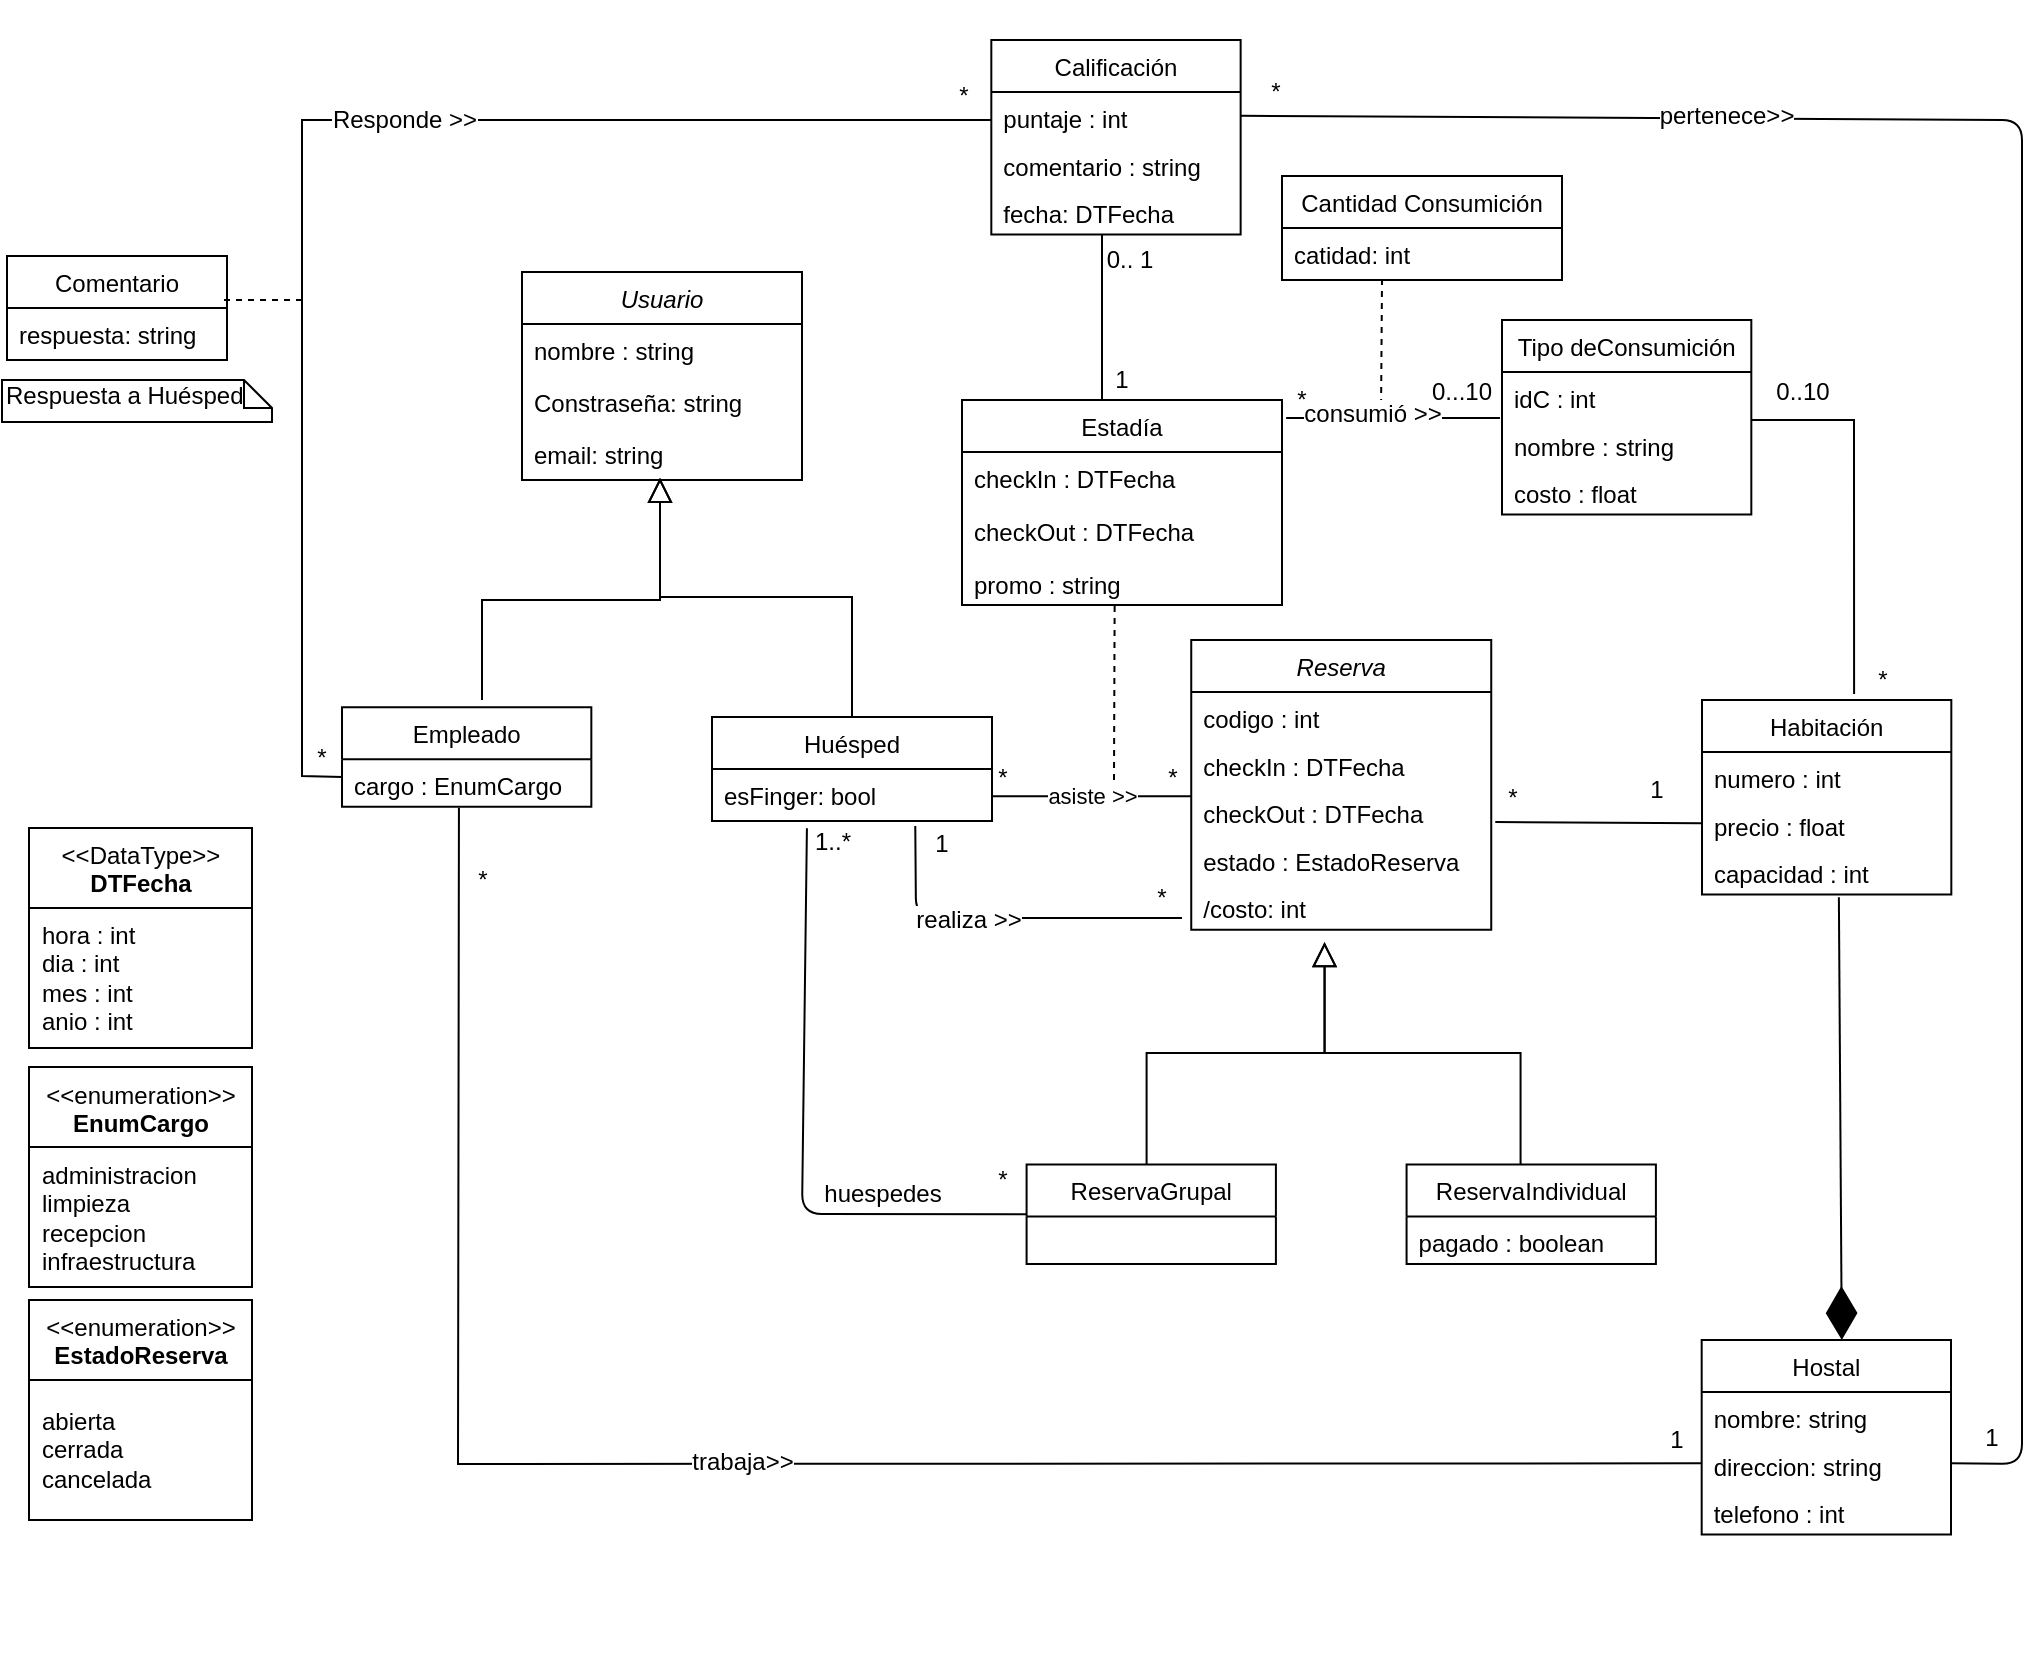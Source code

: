 <mxfile version="17.4.1" type="device"><diagram id="C5RBs43oDa-KdzZeNtuy" name="Page-1"><mxGraphModel dx="996" dy="620" grid="1" gridSize="10" guides="1" tooltips="1" connect="1" arrows="1" fold="1" page="1" pageScale="1" pageWidth="1169" pageHeight="827" math="0" shadow="0"><root><mxCell id="WIyWlLk6GJQsqaUBKTNV-0"/><mxCell id="WIyWlLk6GJQsqaUBKTNV-1" parent="WIyWlLk6GJQsqaUBKTNV-0"/><mxCell id="Nn-SyD0CrXazbcvT0Xz1-52" value="" style="group" parent="WIyWlLk6GJQsqaUBKTNV-1" connectable="0" vertex="1"><mxGeometry x="89" width="817" height="830" as="geometry"/></mxCell><mxCell id="zkfFHV4jXpPFQw0GAbJ--12" value="" style="endArrow=block;endSize=10;endFill=0;shadow=0;strokeWidth=1;rounded=0;edgeStyle=elbowEdgeStyle;elbow=vertical;" parent="Nn-SyD0CrXazbcvT0Xz1-52" edge="1"><mxGeometry width="160" relative="1" as="geometry"><mxPoint x="523.293" y="582.212" as="sourcePoint"/><mxPoint x="612.29" y="471.06" as="targetPoint"/></mxGeometry></mxCell><mxCell id="zkfFHV4jXpPFQw0GAbJ--16" value="" style="endArrow=block;endSize=10;endFill=0;shadow=0;strokeWidth=1;rounded=0;edgeStyle=elbowEdgeStyle;elbow=vertical;" parent="Nn-SyD0CrXazbcvT0Xz1-52" edge="1"><mxGeometry width="160" relative="1" as="geometry"><mxPoint x="710.28" y="582.212" as="sourcePoint"/><mxPoint x="612.29" y="471.06" as="targetPoint"/></mxGeometry></mxCell><mxCell id="Nn-SyD0CrXazbcvT0Xz1-12" value="ReservaIndividual" style="swimlane;fontStyle=0;childLayout=stackLayout;horizontal=1;startSize=26;fillColor=none;horizontalStack=0;resizeParent=1;resizeParentMax=0;resizeLast=0;collapsible=1;marginBottom=0;" parent="Nn-SyD0CrXazbcvT0Xz1-52" vertex="1"><mxGeometry x="653.291" y="582.212" width="124.658" height="49.767" as="geometry"/></mxCell><mxCell id="Nn-SyD0CrXazbcvT0Xz1-13" value="pagado : boolean" style="text;strokeColor=none;fillColor=none;align=left;verticalAlign=top;spacingLeft=4;spacingRight=4;overflow=hidden;rotatable=0;points=[[0,0.5],[1,0.5]];portConstraint=eastwest;" parent="Nn-SyD0CrXazbcvT0Xz1-12" vertex="1"><mxGeometry y="26" width="124.658" height="23.767" as="geometry"/></mxCell><mxCell id="Nn-SyD0CrXazbcvT0Xz1-20" value="Calificación" style="swimlane;fontStyle=0;childLayout=stackLayout;horizontal=1;startSize=26;fillColor=none;horizontalStack=0;resizeParent=1;resizeParentMax=0;resizeLast=0;collapsible=1;marginBottom=0;" parent="Nn-SyD0CrXazbcvT0Xz1-52" vertex="1"><mxGeometry x="445.66" y="20" width="124.658" height="97.3" as="geometry"/></mxCell><mxCell id="Nn-SyD0CrXazbcvT0Xz1-21" value="puntaje : int" style="text;strokeColor=none;fillColor=none;align=left;verticalAlign=top;spacingLeft=4;spacingRight=4;overflow=hidden;rotatable=0;points=[[0,0.5],[1,0.5]];portConstraint=eastwest;" parent="Nn-SyD0CrXazbcvT0Xz1-20" vertex="1"><mxGeometry y="26" width="124.658" height="23.767" as="geometry"/></mxCell><mxCell id="Nn-SyD0CrXazbcvT0Xz1-22" value="comentario : string" style="text;strokeColor=none;fillColor=none;align=left;verticalAlign=top;spacingLeft=4;spacingRight=4;overflow=hidden;rotatable=0;points=[[0,0.5],[1,0.5]];portConstraint=eastwest;" parent="Nn-SyD0CrXazbcvT0Xz1-20" vertex="1"><mxGeometry y="49.767" width="124.658" height="23.767" as="geometry"/></mxCell><mxCell id="aAa22ION_oIDyQUCQfgW-0" value="fecha: DTFecha " style="text;strokeColor=none;fillColor=none;align=left;verticalAlign=top;spacingLeft=4;spacingRight=4;overflow=hidden;rotatable=0;points=[[0,0.5],[1,0.5]];portConstraint=eastwest;" parent="Nn-SyD0CrXazbcvT0Xz1-20" vertex="1"><mxGeometry y="73.533" width="124.658" height="23.767" as="geometry"/></mxCell><mxCell id="Nn-SyD0CrXazbcvT0Xz1-28" value="ReservaGrupal" style="swimlane;fontStyle=0;childLayout=stackLayout;horizontal=1;startSize=26;fillColor=none;horizontalStack=0;resizeParent=1;resizeParentMax=0;resizeLast=0;collapsible=1;marginBottom=0;" parent="Nn-SyD0CrXazbcvT0Xz1-52" vertex="1"><mxGeometry x="463.295" y="582.212" width="124.658" height="49.767" as="geometry"/></mxCell><mxCell id="Nn-SyD0CrXazbcvT0Xz1-32" value="Reserva" style="swimlane;fontStyle=2;childLayout=stackLayout;horizontal=1;startSize=26;fillColor=none;horizontalStack=0;resizeParent=1;resizeParentMax=0;resizeLast=0;collapsible=1;marginBottom=0;" parent="Nn-SyD0CrXazbcvT0Xz1-52" vertex="1"><mxGeometry x="545.62" y="320" width="150" height="144.833" as="geometry"/></mxCell><mxCell id="Nn-SyD0CrXazbcvT0Xz1-33" value="codigo : int" style="text;strokeColor=none;fillColor=none;align=left;verticalAlign=top;spacingLeft=4;spacingRight=4;overflow=hidden;rotatable=0;points=[[0,0.5],[1,0.5]];portConstraint=eastwest;" parent="Nn-SyD0CrXazbcvT0Xz1-32" vertex="1"><mxGeometry y="26" width="150" height="23.767" as="geometry"/></mxCell><mxCell id="Nn-SyD0CrXazbcvT0Xz1-34" value="checkIn : DTFecha" style="text;strokeColor=none;fillColor=none;align=left;verticalAlign=top;spacingLeft=4;spacingRight=4;overflow=hidden;rotatable=0;points=[[0,0.5],[1,0.5]];portConstraint=eastwest;" parent="Nn-SyD0CrXazbcvT0Xz1-32" vertex="1"><mxGeometry y="49.767" width="150" height="23.767" as="geometry"/></mxCell><mxCell id="Nn-SyD0CrXazbcvT0Xz1-35" value="checkOut : DTFecha" style="text;strokeColor=none;fillColor=none;align=left;verticalAlign=top;spacingLeft=4;spacingRight=4;overflow=hidden;rotatable=0;points=[[0,0.5],[1,0.5]];portConstraint=eastwest;" parent="Nn-SyD0CrXazbcvT0Xz1-32" vertex="1"><mxGeometry y="73.533" width="150" height="23.767" as="geometry"/></mxCell><mxCell id="J6KuxhPzxnFBSm7LSDAW-46" value="estado : EstadoReserva" style="text;strokeColor=none;fillColor=none;align=left;verticalAlign=top;spacingLeft=4;spacingRight=4;overflow=hidden;rotatable=0;points=[[0,0.5],[1,0.5]];portConstraint=eastwest;" parent="Nn-SyD0CrXazbcvT0Xz1-32" vertex="1"><mxGeometry y="97.3" width="150" height="23.767" as="geometry"/></mxCell><mxCell id="KZiKsACwHxBcJH9EVmKM-0" value="/costo: int" style="text;strokeColor=none;fillColor=none;align=left;verticalAlign=top;spacingLeft=4;spacingRight=4;overflow=hidden;rotatable=0;points=[[0,0.5],[1,0.5]];portConstraint=eastwest;" vertex="1" parent="Nn-SyD0CrXazbcvT0Xz1-32"><mxGeometry y="121.066" width="150" height="23.767" as="geometry"/></mxCell><mxCell id="7bMj9mYVCJ9C04cOvPfL-2" value="asiste &amp;gt;&amp;gt;" style="endArrow=none;endFill=0;endSize=12;html=1;rounded=0;" parent="Nn-SyD0CrXazbcvT0Xz1-52" edge="1"><mxGeometry width="160" relative="1" as="geometry"><mxPoint x="546" y="398.09" as="sourcePoint"/><mxPoint x="446" y="398.09" as="targetPoint"/></mxGeometry></mxCell><mxCell id="Nn-SyD0CrXazbcvT0Xz1-16" value="Estadía" style="swimlane;fontStyle=0;childLayout=stackLayout;horizontal=1;startSize=26;fillColor=none;horizontalStack=0;resizeParent=1;resizeParentMax=0;resizeLast=0;collapsible=1;marginBottom=0;" parent="Nn-SyD0CrXazbcvT0Xz1-52" vertex="1"><mxGeometry x="431" y="200" width="160" height="102.46" as="geometry"/></mxCell><mxCell id="J6KuxhPzxnFBSm7LSDAW-23" value="checkIn : DTFecha&#10;" style="text;strokeColor=none;fillColor=none;align=left;verticalAlign=top;spacingLeft=4;spacingRight=4;overflow=hidden;rotatable=0;points=[[0,0.5],[1,0.5]];portConstraint=eastwest;" parent="Nn-SyD0CrXazbcvT0Xz1-16" vertex="1"><mxGeometry y="26" width="160" height="26.46" as="geometry"/></mxCell><mxCell id="J6KuxhPzxnFBSm7LSDAW-24" value="checkOut : DTFecha" style="text;strokeColor=none;fillColor=none;align=left;verticalAlign=top;spacingLeft=4;spacingRight=4;overflow=hidden;rotatable=0;points=[[0,0.5],[1,0.5]];portConstraint=eastwest;" parent="Nn-SyD0CrXazbcvT0Xz1-16" vertex="1"><mxGeometry y="52.46" width="160" height="26.46" as="geometry"/></mxCell><mxCell id="Nn-SyD0CrXazbcvT0Xz1-19" value="promo : string" style="text;strokeColor=none;fillColor=none;align=left;verticalAlign=top;spacingLeft=4;spacingRight=4;overflow=hidden;rotatable=0;points=[[0,0.5],[1,0.5]];portConstraint=eastwest;" parent="Nn-SyD0CrXazbcvT0Xz1-16" vertex="1"><mxGeometry y="78.92" width="160" height="23.54" as="geometry"/></mxCell><mxCell id="7bMj9mYVCJ9C04cOvPfL-4" value="" style="endArrow=none;dashed=1;html=1;rounded=0;entryX=0.477;entryY=0.997;entryDx=0;entryDy=0;entryPerimeter=0;" parent="Nn-SyD0CrXazbcvT0Xz1-52" target="Nn-SyD0CrXazbcvT0Xz1-19" edge="1"><mxGeometry width="50" height="50" relative="1" as="geometry"><mxPoint x="507" y="390" as="sourcePoint"/><mxPoint x="508" y="310" as="targetPoint"/></mxGeometry></mxCell><mxCell id="7bMj9mYVCJ9C04cOvPfL-11" value="Empleado" style="swimlane;fontStyle=0;childLayout=stackLayout;horizontal=1;startSize=26;fillColor=none;horizontalStack=0;resizeParent=1;resizeParentMax=0;resizeLast=0;collapsible=1;marginBottom=0;" parent="Nn-SyD0CrXazbcvT0Xz1-52" vertex="1"><mxGeometry x="121.005" y="353.612" width="124.658" height="49.767" as="geometry"/></mxCell><mxCell id="7bMj9mYVCJ9C04cOvPfL-13" value="cargo : EnumCargo" style="text;strokeColor=none;fillColor=none;align=left;verticalAlign=top;spacingLeft=4;spacingRight=4;overflow=hidden;rotatable=0;points=[[0,0.5],[1,0.5]];portConstraint=eastwest;" parent="7bMj9mYVCJ9C04cOvPfL-11" vertex="1"><mxGeometry y="26" width="124.658" height="23.767" as="geometry"/></mxCell><mxCell id="HglLf2JLBvsko4gpmyMP-4" value="" style="endArrow=none;html=1;rounded=0;exitX=0.25;exitY=1;exitDx=0;exitDy=0;" parent="Nn-SyD0CrXazbcvT0Xz1-52" source="2Lyxuse2nNHYT5FiF54q-55" edge="1"><mxGeometry width="50" height="50" relative="1" as="geometry"><mxPoint x="498" y="200" as="sourcePoint"/><mxPoint x="501" y="117" as="targetPoint"/></mxGeometry></mxCell><mxCell id="J6KuxhPzxnFBSm7LSDAW-43" value="" style="endArrow=none;html=1;rounded=0;exitX=0.75;exitY=1;exitDx=0;exitDy=0;" parent="Nn-SyD0CrXazbcvT0Xz1-52" source="2Lyxuse2nNHYT5FiF54q-106" edge="1"><mxGeometry width="50" height="50" relative="1" as="geometry"><mxPoint x="124.655" y="390.885" as="sourcePoint"/><mxPoint x="445.66" y="60" as="targetPoint"/><Array as="points"><mxPoint x="101" y="388"/><mxPoint x="101" y="190"/><mxPoint x="101" y="60"/></Array></mxGeometry></mxCell><mxCell id="2Lyxuse2nNHYT5FiF54q-59" value="Responde &amp;gt;&amp;gt;" style="text;html=1;resizable=0;points=[];align=center;verticalAlign=middle;labelBackgroundColor=#ffffff;" parent="J6KuxhPzxnFBSm7LSDAW-43" vertex="1" connectable="0"><mxGeometry x="0.154" relative="1" as="geometry"><mxPoint x="-1" as="offset"/></mxGeometry></mxCell><mxCell id="J6KuxhPzxnFBSm7LSDAW-54" value="huespedes" style="text;html=1;align=center;verticalAlign=middle;resizable=0;points=[];autosize=1;strokeColor=none;fillColor=none;" parent="Nn-SyD0CrXazbcvT0Xz1-52" vertex="1"><mxGeometry x="350.5" y="587" width="80" height="20" as="geometry"/></mxCell><mxCell id="J6KuxhPzxnFBSm7LSDAW-52" value="1..*" style="text;html=1;align=center;verticalAlign=middle;resizable=0;points=[];autosize=1;strokeColor=none;fillColor=none;" parent="Nn-SyD0CrXazbcvT0Xz1-52" vertex="1"><mxGeometry x="351" y="410.5" width="30" height="20" as="geometry"/></mxCell><mxCell id="1-HwEmaHhJvfFOYFkBAw-1" value="" style="endArrow=block;endSize=10;endFill=0;shadow=0;strokeWidth=1;rounded=0;edgeStyle=elbowEdgeStyle;elbow=vertical;" parent="Nn-SyD0CrXazbcvT0Xz1-52" edge="1"><mxGeometry width="160" relative="1" as="geometry"><mxPoint x="191.003" y="350.002" as="sourcePoint"/><mxPoint x="280.0" y="238.85" as="targetPoint"/><Array as="points"><mxPoint x="241" y="300"/></Array></mxGeometry></mxCell><mxCell id="1-HwEmaHhJvfFOYFkBAw-2" value="" style="endArrow=block;endSize=10;endFill=0;shadow=0;strokeWidth=1;rounded=0;edgeStyle=elbowEdgeStyle;elbow=vertical;exitX=0.5;exitY=0;exitDx=0;exitDy=0;" parent="Nn-SyD0CrXazbcvT0Xz1-52" source="2Lyxuse2nNHYT5FiF54q-70" edge="1"><mxGeometry width="160" relative="1" as="geometry"><mxPoint x="384" y="370" as="sourcePoint"/><mxPoint x="280.0" y="238.85" as="targetPoint"/></mxGeometry></mxCell><mxCell id="4-o30EvQQpY5AbPtxhJv-0" value="Usuario" style="swimlane;fontStyle=2;childLayout=stackLayout;horizontal=1;startSize=26;fillColor=none;horizontalStack=0;resizeParent=1;resizeParentMax=0;resizeLast=0;collapsible=1;marginBottom=0;" parent="Nn-SyD0CrXazbcvT0Xz1-52" vertex="1"><mxGeometry x="211" y="136" width="140" height="104" as="geometry"/></mxCell><mxCell id="4-o30EvQQpY5AbPtxhJv-1" value="nombre : string" style="text;strokeColor=none;fillColor=none;align=left;verticalAlign=top;spacingLeft=4;spacingRight=4;overflow=hidden;rotatable=0;points=[[0,0.5],[1,0.5]];portConstraint=eastwest;" parent="4-o30EvQQpY5AbPtxhJv-0" vertex="1"><mxGeometry y="26" width="140" height="26" as="geometry"/></mxCell><mxCell id="2Lyxuse2nNHYT5FiF54q-0" value="Constraseña: string" style="text;strokeColor=none;fillColor=none;align=left;verticalAlign=top;spacingLeft=4;spacingRight=4;overflow=hidden;rotatable=0;points=[[0,0.5],[1,0.5]];portConstraint=eastwest;" parent="4-o30EvQQpY5AbPtxhJv-0" vertex="1"><mxGeometry y="52" width="140" height="26" as="geometry"/></mxCell><mxCell id="2Lyxuse2nNHYT5FiF54q-64" value="email: string" style="text;strokeColor=none;fillColor=none;align=left;verticalAlign=top;spacingLeft=4;spacingRight=4;overflow=hidden;rotatable=0;points=[[0,0.5],[1,0.5]];portConstraint=eastwest;" parent="4-o30EvQQpY5AbPtxhJv-0" vertex="1"><mxGeometry y="78" width="140" height="26" as="geometry"/></mxCell><mxCell id="J6KuxhPzxnFBSm7LSDAW-60" value="*" style="text;html=1;align=center;verticalAlign=middle;resizable=0;points=[];autosize=1;strokeColor=none;fillColor=none;" parent="Nn-SyD0CrXazbcvT0Xz1-52" vertex="1"><mxGeometry x="181" y="430" width="20" height="20" as="geometry"/></mxCell><mxCell id="2Lyxuse2nNHYT5FiF54q-5" value="" style="endArrow=none;dashed=1;html=1;" parent="Nn-SyD0CrXazbcvT0Xz1-52" edge="1"><mxGeometry width="50" height="50" relative="1" as="geometry"><mxPoint x="101" y="150" as="sourcePoint"/><mxPoint x="61" y="150" as="targetPoint"/></mxGeometry></mxCell><mxCell id="2Lyxuse2nNHYT5FiF54q-54" value="0.. 1" style="text;html=1;strokeColor=none;fillColor=none;align=center;verticalAlign=middle;whiteSpace=wrap;rounded=0;" parent="Nn-SyD0CrXazbcvT0Xz1-52" vertex="1"><mxGeometry x="495" y="120" width="40" height="20" as="geometry"/></mxCell><mxCell id="2Lyxuse2nNHYT5FiF54q-55" value="1" style="text;html=1;strokeColor=none;fillColor=none;align=center;verticalAlign=middle;whiteSpace=wrap;rounded=0;" parent="Nn-SyD0CrXazbcvT0Xz1-52" vertex="1"><mxGeometry x="491" y="180" width="40" height="20" as="geometry"/></mxCell><mxCell id="2Lyxuse2nNHYT5FiF54q-56" value="0...10" style="text;html=1;strokeColor=none;fillColor=none;align=center;verticalAlign=middle;whiteSpace=wrap;rounded=0;" parent="Nn-SyD0CrXazbcvT0Xz1-52" vertex="1"><mxGeometry x="661" y="186" width="40" height="20" as="geometry"/></mxCell><mxCell id="2Lyxuse2nNHYT5FiF54q-57" value="*" style="text;html=1;strokeColor=none;fillColor=none;align=center;verticalAlign=middle;whiteSpace=wrap;rounded=0;" parent="Nn-SyD0CrXazbcvT0Xz1-52" vertex="1"><mxGeometry x="580.5" y="190" width="40" height="20" as="geometry"/></mxCell><mxCell id="2Lyxuse2nNHYT5FiF54q-70" value="Huésped" style="swimlane;fontStyle=0;childLayout=stackLayout;horizontal=1;startSize=26;fillColor=none;horizontalStack=0;resizeParent=1;resizeParentMax=0;resizeLast=0;collapsible=1;marginBottom=0;" parent="Nn-SyD0CrXazbcvT0Xz1-52" vertex="1"><mxGeometry x="306" y="358.5" width="140" height="52" as="geometry"/></mxCell><mxCell id="2Lyxuse2nNHYT5FiF54q-71" value="esFinger: bool" style="text;strokeColor=none;fillColor=none;align=left;verticalAlign=top;spacingLeft=4;spacingRight=4;overflow=hidden;rotatable=0;points=[[0,0.5],[1,0.5]];portConstraint=eastwest;" parent="2Lyxuse2nNHYT5FiF54q-70" vertex="1"><mxGeometry y="26" width="140" height="26" as="geometry"/></mxCell><mxCell id="2Lyxuse2nNHYT5FiF54q-77" value="" style="endArrow=none;endFill=0;endSize=12;html=1;entryX=0.339;entryY=1.141;entryDx=0;entryDy=0;entryPerimeter=0;exitX=0;exitY=0.5;exitDx=0;exitDy=0;" parent="Nn-SyD0CrXazbcvT0Xz1-52" source="Nn-SyD0CrXazbcvT0Xz1-28" target="2Lyxuse2nNHYT5FiF54q-71" edge="1"><mxGeometry width="160" relative="1" as="geometry"><mxPoint x="391" y="650" as="sourcePoint"/><mxPoint x="551" y="650" as="targetPoint"/><Array as="points"><mxPoint x="351" y="607"/></Array></mxGeometry></mxCell><mxCell id="2Lyxuse2nNHYT5FiF54q-78" value="" style="endArrow=none;dashed=1;html=1;" parent="Nn-SyD0CrXazbcvT0Xz1-52" edge="1"><mxGeometry width="50" height="50" relative="1" as="geometry"><mxPoint x="640.5" y="208.5" as="sourcePoint"/><mxPoint x="641" y="140" as="targetPoint"/></mxGeometry></mxCell><mxCell id="2Lyxuse2nNHYT5FiF54q-83" value="Cantidad Consumición" style="swimlane;fontStyle=0;childLayout=stackLayout;horizontal=1;startSize=26;fillColor=none;horizontalStack=0;resizeParent=1;resizeParentMax=0;resizeLast=0;collapsible=1;marginBottom=0;" parent="Nn-SyD0CrXazbcvT0Xz1-52" vertex="1"><mxGeometry x="591" y="88" width="140" height="52" as="geometry"/></mxCell><mxCell id="2Lyxuse2nNHYT5FiF54q-84" value="catidad: int" style="text;strokeColor=none;fillColor=none;align=left;verticalAlign=top;spacingLeft=4;spacingRight=4;overflow=hidden;rotatable=0;points=[[0,0.5],[1,0.5]];portConstraint=eastwest;" parent="2Lyxuse2nNHYT5FiF54q-83" vertex="1"><mxGeometry y="26" width="140" height="26" as="geometry"/></mxCell><mxCell id="J6KuxhPzxnFBSm7LSDAW-61" value="1" style="text;html=1;align=center;verticalAlign=middle;resizable=0;points=[];autosize=1;strokeColor=none;fillColor=none;" parent="Nn-SyD0CrXazbcvT0Xz1-52" vertex="1"><mxGeometry x="777.95" y="710" width="20" height="20" as="geometry"/></mxCell><mxCell id="2Lyxuse2nNHYT5FiF54q-103" value="*" style="text;html=1;strokeColor=none;fillColor=none;align=center;verticalAlign=middle;whiteSpace=wrap;rounded=0;" parent="Nn-SyD0CrXazbcvT0Xz1-52" vertex="1"><mxGeometry x="568" y="36" width="40" height="20" as="geometry"/></mxCell><mxCell id="2Lyxuse2nNHYT5FiF54q-105" value="*" style="text;html=1;strokeColor=none;fillColor=none;align=center;verticalAlign=middle;whiteSpace=wrap;rounded=0;" parent="Nn-SyD0CrXazbcvT0Xz1-52" vertex="1"><mxGeometry x="412" y="38" width="40" height="20" as="geometry"/></mxCell><mxCell id="2Lyxuse2nNHYT5FiF54q-106" value="*" style="text;html=1;strokeColor=none;fillColor=none;align=center;verticalAlign=middle;whiteSpace=wrap;rounded=0;" parent="Nn-SyD0CrXazbcvT0Xz1-52" vertex="1"><mxGeometry x="91" y="368.5" width="40" height="20" as="geometry"/></mxCell><mxCell id="UKoGANl-Ck7DPVRSoXw_-2" value="" style="endArrow=none;html=1;strokeColor=#000000;entryX=0.726;entryY=1.096;entryDx=0;entryDy=0;entryPerimeter=0;exitX=0.75;exitY=1;exitDx=0;exitDy=0;" parent="Nn-SyD0CrXazbcvT0Xz1-52" source="UKoGANl-Ck7DPVRSoXw_-4" target="2Lyxuse2nNHYT5FiF54q-71" edge="1"><mxGeometry width="50" height="50" relative="1" as="geometry"><mxPoint x="411" y="490" as="sourcePoint"/><mxPoint x="461" y="440" as="targetPoint"/><Array as="points"><mxPoint x="408" y="459"/></Array></mxGeometry></mxCell><mxCell id="UKoGANl-Ck7DPVRSoXw_-3" value="realiza &amp;gt;&amp;gt;" style="text;html=1;resizable=0;points=[];align=center;verticalAlign=middle;labelBackgroundColor=#ffffff;" parent="UKoGANl-Ck7DPVRSoXw_-2" vertex="1" connectable="0"><mxGeometry x="0.194" y="1" relative="1" as="geometry"><mxPoint as="offset"/></mxGeometry></mxCell><mxCell id="UKoGANl-Ck7DPVRSoXw_-4" value="*" style="text;html=1;strokeColor=none;fillColor=none;align=center;verticalAlign=middle;whiteSpace=wrap;rounded=0;" parent="Nn-SyD0CrXazbcvT0Xz1-52" vertex="1"><mxGeometry x="511" y="439" width="40" height="20" as="geometry"/></mxCell><mxCell id="UKoGANl-Ck7DPVRSoXw_-113" value="1" style="text;html=1;strokeColor=none;fillColor=none;align=center;verticalAlign=middle;whiteSpace=wrap;rounded=0;" parent="Nn-SyD0CrXazbcvT0Xz1-52" vertex="1"><mxGeometry x="401" y="411.5" width="40" height="20" as="geometry"/></mxCell><mxCell id="J6KuxhPzxnFBSm7LSDAW-11" value="&amp;lt;&amp;lt;enumeration&amp;gt;&amp;gt;&lt;br&gt;&lt;b&gt;EnumCargo&lt;/b&gt;" style="swimlane;fontStyle=0;align=center;verticalAlign=top;childLayout=stackLayout;horizontal=1;startSize=40;horizontalStack=0;resizeParent=1;resizeParentMax=0;resizeLast=0;collapsible=0;marginBottom=0;html=1;" parent="Nn-SyD0CrXazbcvT0Xz1-52" vertex="1"><mxGeometry x="-35.5" y="533.5" width="111.5" height="110" as="geometry"/></mxCell><mxCell id="J6KuxhPzxnFBSm7LSDAW-12" value="&lt;div&gt;administracion&lt;/div&gt;&lt;div&gt;limpieza&lt;/div&gt;&lt;div&gt;recepcion&lt;/div&gt;&lt;div&gt;infraestructura&lt;br&gt;&lt;/div&gt;" style="text;html=1;strokeColor=none;fillColor=none;align=left;verticalAlign=middle;spacingLeft=4;spacingRight=4;overflow=hidden;rotatable=0;points=[[0,0.5],[1,0.5]];portConstraint=eastwest;" parent="J6KuxhPzxnFBSm7LSDAW-11" vertex="1"><mxGeometry y="40" width="111.5" height="70" as="geometry"/></mxCell><mxCell id="J6KuxhPzxnFBSm7LSDAW-13" value="&amp;lt;&amp;lt;enumeration&amp;gt;&amp;gt;&lt;br&gt;&lt;b&gt;EstadoReserva&lt;/b&gt;" style="swimlane;fontStyle=0;align=center;verticalAlign=top;childLayout=stackLayout;horizontal=1;startSize=40;horizontalStack=0;resizeParent=1;resizeParentMax=0;resizeLast=0;collapsible=0;marginBottom=0;html=1;" parent="Nn-SyD0CrXazbcvT0Xz1-52" vertex="1"><mxGeometry x="-35.5" y="650" width="111.5" height="110" as="geometry"/></mxCell><mxCell id="J6KuxhPzxnFBSm7LSDAW-14" value="abierta&lt;div&gt;cerrada&lt;/div&gt;&lt;div&gt;cancelada&lt;br&gt;&lt;/div&gt;" style="text;html=1;strokeColor=none;fillColor=none;align=left;verticalAlign=middle;spacingLeft=4;spacingRight=4;overflow=hidden;rotatable=0;points=[[0,0.5],[1,0.5]];portConstraint=eastwest;" parent="J6KuxhPzxnFBSm7LSDAW-13" vertex="1"><mxGeometry y="40" width="111.5" height="70" as="geometry"/></mxCell><mxCell id="J6KuxhPzxnFBSm7LSDAW-15" value="&amp;lt;&amp;lt;DataType&amp;gt;&amp;gt;&lt;br&gt;&lt;b&gt;DTFecha&lt;/b&gt;" style="swimlane;fontStyle=0;align=center;verticalAlign=top;childLayout=stackLayout;horizontal=1;startSize=40;horizontalStack=0;resizeParent=1;resizeParentMax=0;resizeLast=0;collapsible=0;marginBottom=0;html=1;" parent="Nn-SyD0CrXazbcvT0Xz1-52" vertex="1"><mxGeometry x="-35.5" y="414" width="111.5" height="110" as="geometry"/></mxCell><mxCell id="J6KuxhPzxnFBSm7LSDAW-16" value="&lt;div&gt;hora : int&lt;/div&gt;&lt;div&gt;dia : int&lt;/div&gt;&lt;div&gt;mes : int &lt;/div&gt;&lt;div&gt;anio : int&lt;br&gt;&lt;/div&gt;" style="text;html=1;strokeColor=none;fillColor=none;align=left;verticalAlign=middle;spacingLeft=4;spacingRight=4;overflow=hidden;rotatable=0;points=[[0,0.5],[1,0.5]];portConstraint=eastwest;" parent="J6KuxhPzxnFBSm7LSDAW-15" vertex="1"><mxGeometry y="40" width="111.5" height="70" as="geometry"/></mxCell><mxCell id="2Lyxuse2nNHYT5FiF54q-49" value="Comentario" style="swimlane;fontStyle=0;childLayout=stackLayout;horizontal=1;startSize=26;fillColor=none;horizontalStack=0;resizeParent=1;resizeParentMax=0;resizeLast=0;collapsible=1;marginBottom=0;" parent="Nn-SyD0CrXazbcvT0Xz1-52" vertex="1"><mxGeometry x="-46.5" y="128" width="110" height="52" as="geometry"/></mxCell><mxCell id="2Lyxuse2nNHYT5FiF54q-50" value="respuesta: string" style="text;strokeColor=none;fillColor=none;align=left;verticalAlign=top;spacingLeft=4;spacingRight=4;overflow=hidden;rotatable=0;points=[[0,0.5],[1,0.5]];portConstraint=eastwest;" parent="2Lyxuse2nNHYT5FiF54q-49" vertex="1"><mxGeometry y="26" width="110" height="26" as="geometry"/></mxCell><mxCell id="2Lyxuse2nNHYT5FiF54q-108" value="Respuesta a Huésped" style="shape=note;whiteSpace=wrap;html=1;size=14;verticalAlign=top;align=left;spacingTop=-6;" parent="Nn-SyD0CrXazbcvT0Xz1-52" vertex="1"><mxGeometry x="-49" y="190" width="135" height="21" as="geometry"/></mxCell><mxCell id="Nn-SyD0CrXazbcvT0Xz1-8" value="Habitación" style="swimlane;fontStyle=0;childLayout=stackLayout;horizontal=1;startSize=26;fillColor=none;horizontalStack=0;resizeParent=1;resizeParentMax=0;resizeLast=0;collapsible=1;marginBottom=0;" parent="WIyWlLk6GJQsqaUBKTNV-1" vertex="1"><mxGeometry x="890.004" y="350.002" width="124.658" height="97.3" as="geometry"/></mxCell><mxCell id="Nn-SyD0CrXazbcvT0Xz1-9" value="numero : int&#10;" style="text;strokeColor=none;fillColor=none;align=left;verticalAlign=top;spacingLeft=4;spacingRight=4;overflow=hidden;rotatable=0;points=[[0,0.5],[1,0.5]];portConstraint=eastwest;" parent="Nn-SyD0CrXazbcvT0Xz1-8" vertex="1"><mxGeometry y="26" width="124.658" height="23.767" as="geometry"/></mxCell><mxCell id="Nn-SyD0CrXazbcvT0Xz1-10" value="precio : float" style="text;strokeColor=none;fillColor=none;align=left;verticalAlign=top;spacingLeft=4;spacingRight=4;overflow=hidden;rotatable=0;points=[[0,0.5],[1,0.5]];portConstraint=eastwest;" parent="Nn-SyD0CrXazbcvT0Xz1-8" vertex="1"><mxGeometry y="49.767" width="124.658" height="23.767" as="geometry"/></mxCell><mxCell id="Nn-SyD0CrXazbcvT0Xz1-11" value="capacidad : int" style="text;strokeColor=none;fillColor=none;align=left;verticalAlign=top;spacingLeft=4;spacingRight=4;overflow=hidden;rotatable=0;points=[[0,0.5],[1,0.5]];portConstraint=eastwest;" parent="Nn-SyD0CrXazbcvT0Xz1-8" vertex="1"><mxGeometry y="73.533" width="124.658" height="23.767" as="geometry"/></mxCell><mxCell id="Nn-SyD0CrXazbcvT0Xz1-36" value="Hostal" style="swimlane;fontStyle=0;childLayout=stackLayout;horizontal=1;startSize=26;fillColor=none;horizontalStack=0;resizeParent=1;resizeParentMax=0;resizeLast=0;collapsible=1;marginBottom=0;" parent="WIyWlLk6GJQsqaUBKTNV-1" vertex="1"><mxGeometry x="889.84" y="669.998" width="124.658" height="97.3" as="geometry"/></mxCell><mxCell id="Nn-SyD0CrXazbcvT0Xz1-37" value="nombre: string" style="text;strokeColor=none;fillColor=none;align=left;verticalAlign=top;spacingLeft=4;spacingRight=4;overflow=hidden;rotatable=0;points=[[0,0.5],[1,0.5]];portConstraint=eastwest;" parent="Nn-SyD0CrXazbcvT0Xz1-36" vertex="1"><mxGeometry y="26" width="124.658" height="23.767" as="geometry"/></mxCell><mxCell id="Nn-SyD0CrXazbcvT0Xz1-38" value="direccion: string" style="text;strokeColor=none;fillColor=none;align=left;verticalAlign=top;spacingLeft=4;spacingRight=4;overflow=hidden;rotatable=0;points=[[0,0.5],[1,0.5]];portConstraint=eastwest;" parent="Nn-SyD0CrXazbcvT0Xz1-36" vertex="1"><mxGeometry y="49.767" width="124.658" height="23.767" as="geometry"/></mxCell><mxCell id="Nn-SyD0CrXazbcvT0Xz1-39" value="telefono : int" style="text;strokeColor=none;fillColor=none;align=left;verticalAlign=top;spacingLeft=4;spacingRight=4;overflow=hidden;rotatable=0;points=[[0,0.5],[1,0.5]];portConstraint=eastwest;" parent="Nn-SyD0CrXazbcvT0Xz1-36" vertex="1"><mxGeometry y="73.533" width="124.658" height="23.767" as="geometry"/></mxCell><mxCell id="7bMj9mYVCJ9C04cOvPfL-1" value="" style="endArrow=diamondThin;endFill=1;endSize=24;html=1;rounded=0;entryX=0.562;entryY=0;entryDx=0;entryDy=0;entryPerimeter=0;exitX=0.549;exitY=1.057;exitDx=0;exitDy=0;exitPerimeter=0;" parent="WIyWlLk6GJQsqaUBKTNV-1" source="Nn-SyD0CrXazbcvT0Xz1-11" target="Nn-SyD0CrXazbcvT0Xz1-36" edge="1"><mxGeometry width="160" relative="1" as="geometry"><mxPoint x="860" y="550" as="sourcePoint"/><mxPoint x="1020" y="550" as="targetPoint"/></mxGeometry></mxCell><mxCell id="7bMj9mYVCJ9C04cOvPfL-26" value="" style="endArrow=none;html=1;rounded=0;entryX=0.469;entryY=1.022;entryDx=0;entryDy=0;entryPerimeter=0;exitX=0;exitY=0.5;exitDx=0;exitDy=0;" parent="WIyWlLk6GJQsqaUBKTNV-1" source="Nn-SyD0CrXazbcvT0Xz1-38" target="7bMj9mYVCJ9C04cOvPfL-13" edge="1"><mxGeometry width="50" height="50" relative="1" as="geometry"><mxPoint x="270" y="680" as="sourcePoint"/><mxPoint x="271.745" y="448.68" as="targetPoint"/><Array as="points"><mxPoint x="268" y="732"/></Array></mxGeometry></mxCell><mxCell id="2Lyxuse2nNHYT5FiF54q-60" value="trabaja&amp;gt;&amp;gt;" style="text;html=1;resizable=0;points=[];align=center;verticalAlign=middle;labelBackgroundColor=#ffffff;" parent="7bMj9mYVCJ9C04cOvPfL-26" vertex="1" connectable="0"><mxGeometry x="0.011" y="-1" relative="1" as="geometry"><mxPoint as="offset"/></mxGeometry></mxCell><mxCell id="HglLf2JLBvsko4gpmyMP-0" value="Tipo deConsumición" style="swimlane;fontStyle=0;childLayout=stackLayout;horizontal=1;startSize=26;fillColor=none;horizontalStack=0;resizeParent=1;resizeParentMax=0;resizeLast=0;collapsible=1;marginBottom=0;" parent="WIyWlLk6GJQsqaUBKTNV-1" vertex="1"><mxGeometry x="790" y="160" width="124.658" height="97.3" as="geometry"/></mxCell><mxCell id="HglLf2JLBvsko4gpmyMP-1" value="idC : int" style="text;strokeColor=none;fillColor=none;align=left;verticalAlign=top;spacingLeft=4;spacingRight=4;overflow=hidden;rotatable=0;points=[[0,0.5],[1,0.5]];portConstraint=eastwest;" parent="HglLf2JLBvsko4gpmyMP-0" vertex="1"><mxGeometry y="26" width="124.658" height="23.767" as="geometry"/></mxCell><mxCell id="HglLf2JLBvsko4gpmyMP-2" value="nombre : string" style="text;strokeColor=none;fillColor=none;align=left;verticalAlign=top;spacingLeft=4;spacingRight=4;overflow=hidden;rotatable=0;points=[[0,0.5],[1,0.5]];portConstraint=eastwest;" parent="HglLf2JLBvsko4gpmyMP-0" vertex="1"><mxGeometry y="49.767" width="124.658" height="23.767" as="geometry"/></mxCell><mxCell id="HglLf2JLBvsko4gpmyMP-3" value="costo : float" style="text;strokeColor=none;fillColor=none;align=left;verticalAlign=top;spacingLeft=4;spacingRight=4;overflow=hidden;rotatable=0;points=[[0,0.5],[1,0.5]];portConstraint=eastwest;" parent="HglLf2JLBvsko4gpmyMP-0" vertex="1"><mxGeometry y="73.533" width="124.658" height="23.767" as="geometry"/></mxCell><mxCell id="HglLf2JLBvsko4gpmyMP-5" value="" style="endArrow=none;html=1;rounded=0;exitX=1.013;exitY=0.088;exitDx=0;exitDy=0;exitPerimeter=0;" parent="WIyWlLk6GJQsqaUBKTNV-1" source="Nn-SyD0CrXazbcvT0Xz1-16" edge="1"><mxGeometry width="50" height="50" relative="1" as="geometry"><mxPoint x="682.29" y="183.439" as="sourcePoint"/><mxPoint x="789" y="209" as="targetPoint"/></mxGeometry></mxCell><mxCell id="aAa22ION_oIDyQUCQfgW-1" value="consumió &amp;gt;&amp;gt;" style="text;html=1;resizable=0;points=[];align=center;verticalAlign=middle;labelBackgroundColor=#ffffff;" parent="HglLf2JLBvsko4gpmyMP-5" vertex="1" connectable="0"><mxGeometry x="-0.197" y="2" relative="1" as="geometry"><mxPoint as="offset"/></mxGeometry></mxCell><mxCell id="J6KuxhPzxnFBSm7LSDAW-53" value="*" style="text;html=1;align=center;verticalAlign=middle;resizable=0;points=[];autosize=1;strokeColor=none;fillColor=none;" parent="WIyWlLk6GJQsqaUBKTNV-1" vertex="1"><mxGeometry x="530" y="580" width="20" height="20" as="geometry"/></mxCell><mxCell id="J6KuxhPzxnFBSm7LSDAW-56" value="*" style="text;html=1;align=center;verticalAlign=middle;resizable=0;points=[];autosize=1;strokeColor=none;fillColor=none;" parent="WIyWlLk6GJQsqaUBKTNV-1" vertex="1"><mxGeometry x="530" y="379" width="20" height="20" as="geometry"/></mxCell><mxCell id="J6KuxhPzxnFBSm7LSDAW-57" value="*" style="text;html=1;align=center;verticalAlign=middle;resizable=0;points=[];autosize=1;strokeColor=none;fillColor=none;" parent="WIyWlLk6GJQsqaUBKTNV-1" vertex="1"><mxGeometry x="614.5" y="378.5" width="20" height="20" as="geometry"/></mxCell><mxCell id="J6KuxhPzxnFBSm7LSDAW-58" value="*" style="text;html=1;align=center;verticalAlign=middle;resizable=0;points=[];autosize=1;strokeColor=none;fillColor=none;" parent="WIyWlLk6GJQsqaUBKTNV-1" vertex="1"><mxGeometry x="784.5" y="388.5" width="20" height="20" as="geometry"/></mxCell><mxCell id="J6KuxhPzxnFBSm7LSDAW-59" value="1" style="text;html=1;align=center;verticalAlign=middle;resizable=0;points=[];autosize=1;strokeColor=none;fillColor=none;" parent="WIyWlLk6GJQsqaUBKTNV-1" vertex="1"><mxGeometry x="857" y="384.5" width="20" height="20" as="geometry"/></mxCell><mxCell id="L0oLG1q0QHJTvx-kc5pA-0" value="" style="endArrow=none;html=1;rounded=0;entryX=0.61;entryY=-0.031;entryDx=0;entryDy=0;entryPerimeter=0;" parent="WIyWlLk6GJQsqaUBKTNV-1" target="Nn-SyD0CrXazbcvT0Xz1-8" edge="1"><mxGeometry width="50" height="50" relative="1" as="geometry"><mxPoint x="914.66" y="210" as="sourcePoint"/><mxPoint x="964.66" y="160" as="targetPoint"/><Array as="points"><mxPoint x="966" y="210"/></Array></mxGeometry></mxCell><mxCell id="L0oLG1q0QHJTvx-kc5pA-1" value="*" style="text;html=1;align=center;verticalAlign=middle;resizable=0;points=[];autosize=1;strokeColor=none;fillColor=none;" parent="WIyWlLk6GJQsqaUBKTNV-1" vertex="1"><mxGeometry x="970" y="330" width="20" height="20" as="geometry"/></mxCell><mxCell id="L0oLG1q0QHJTvx-kc5pA-2" value="0..10" style="text;html=1;align=center;verticalAlign=middle;resizable=0;points=[];autosize=1;strokeColor=none;fillColor=none;" parent="WIyWlLk6GJQsqaUBKTNV-1" vertex="1"><mxGeometry x="920" y="186" width="40" height="20" as="geometry"/></mxCell><mxCell id="2Lyxuse2nNHYT5FiF54q-75" value="" style="endArrow=none;endFill=0;endSize=12;html=1;exitX=0.107;exitY=1.128;exitDx=0;exitDy=0;entryX=0;entryY=0.5;entryDx=0;entryDy=0;exitPerimeter=0;" parent="WIyWlLk6GJQsqaUBKTNV-1" source="J6KuxhPzxnFBSm7LSDAW-58" target="Nn-SyD0CrXazbcvT0Xz1-10" edge="1"><mxGeometry width="160" relative="1" as="geometry"><mxPoint x="810" y="440" as="sourcePoint"/><mxPoint x="860" y="450" as="targetPoint"/></mxGeometry></mxCell><mxCell id="2Lyxuse2nNHYT5FiF54q-100" value="" style="endArrow=none;html=1;entryX=1;entryY=0.5;entryDx=0;entryDy=0;exitX=1;exitY=0.5;exitDx=0;exitDy=0;fillColor=#f8cecc;strokeColor=#000000;" parent="WIyWlLk6GJQsqaUBKTNV-1" source="Nn-SyD0CrXazbcvT0Xz1-38" target="Nn-SyD0CrXazbcvT0Xz1-21" edge="1"><mxGeometry width="50" height="50" relative="1" as="geometry"><mxPoint x="1080" y="270" as="sourcePoint"/><mxPoint x="1130" y="220" as="targetPoint"/><Array as="points"><mxPoint x="1050" y="732"/><mxPoint x="1050" y="60"/></Array></mxGeometry></mxCell><mxCell id="2Lyxuse2nNHYT5FiF54q-101" value="pertenece&amp;gt;&amp;gt;" style="text;html=1;resizable=0;points=[];align=center;verticalAlign=middle;labelBackgroundColor=#ffffff;" parent="2Lyxuse2nNHYT5FiF54q-100" vertex="1" connectable="0"><mxGeometry x="0.558" y="-1" relative="1" as="geometry"><mxPoint as="offset"/></mxGeometry></mxCell><mxCell id="2Lyxuse2nNHYT5FiF54q-102" value="1" style="text;html=1;strokeColor=none;fillColor=none;align=center;verticalAlign=middle;whiteSpace=wrap;rounded=0;" parent="WIyWlLk6GJQsqaUBKTNV-1" vertex="1"><mxGeometry x="1014.5" y="708.65" width="40" height="20" as="geometry"/></mxCell></root></mxGraphModel></diagram></mxfile>